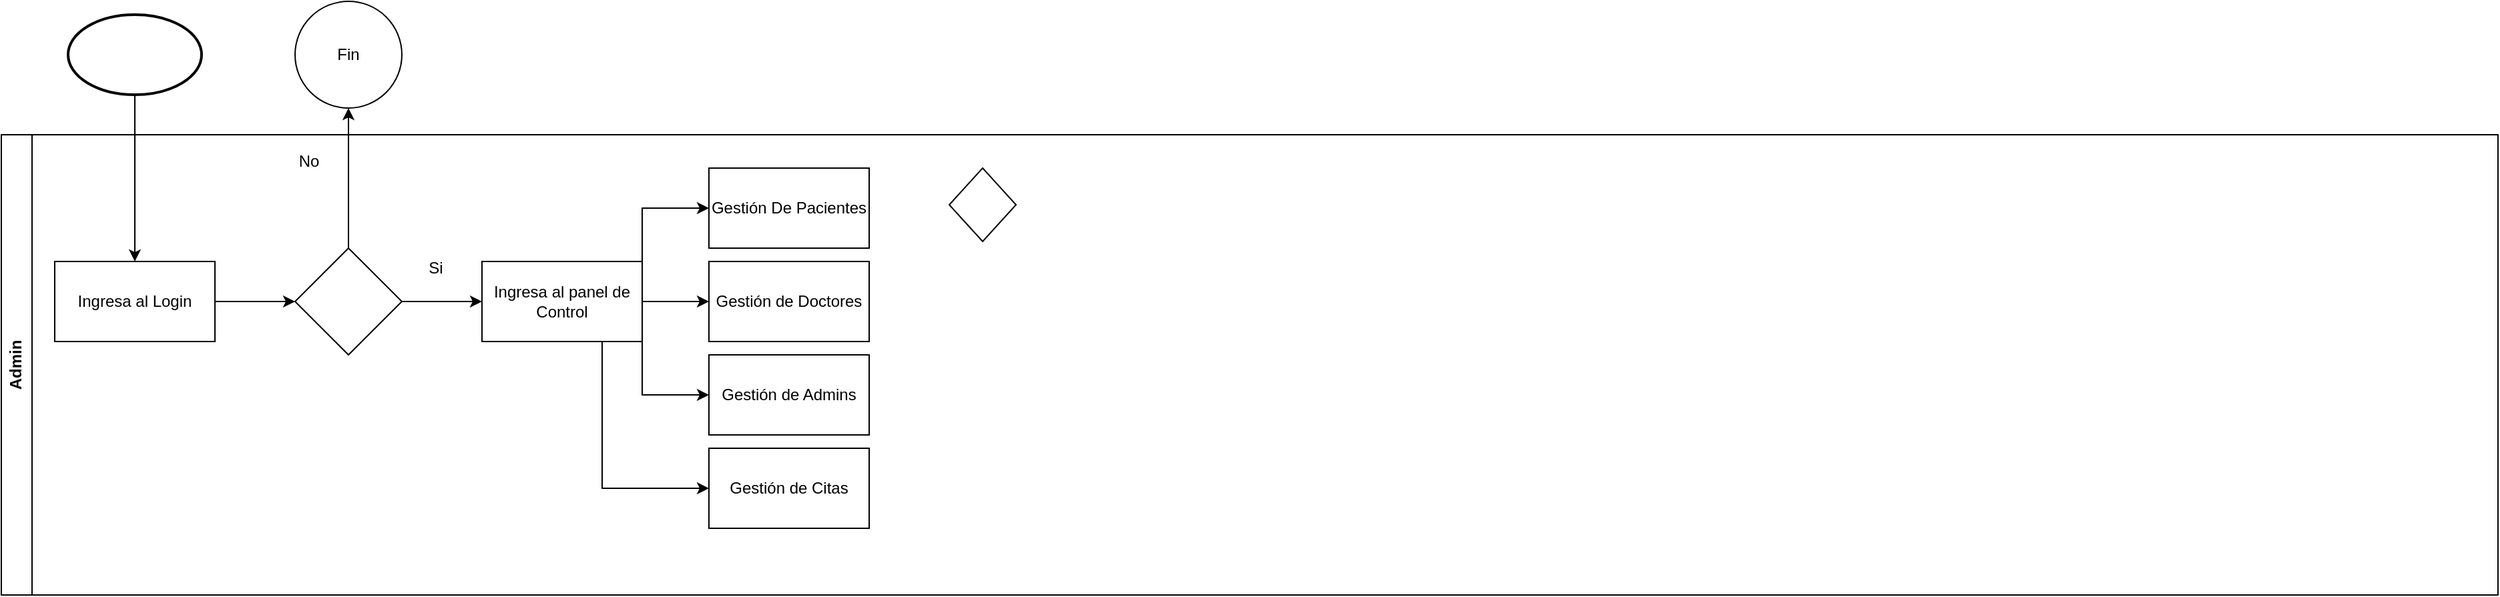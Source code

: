 <mxfile version="24.8.8">
  <diagram id="C5RBs43oDa-KdzZeNtuy" name="Page-1">
    <mxGraphModel dx="1311" dy="685" grid="1" gridSize="10" guides="1" tooltips="1" connect="1" arrows="1" fold="1" page="1" pageScale="1" pageWidth="1600" pageHeight="900" math="0" shadow="0">
      <root>
        <mxCell id="WIyWlLk6GJQsqaUBKTNV-0" />
        <mxCell id="WIyWlLk6GJQsqaUBKTNV-1" parent="WIyWlLk6GJQsqaUBKTNV-0" />
        <mxCell id="ccXL9rLVVRJ975ft9sJH-2" style="edgeStyle=orthogonalEdgeStyle;rounded=0;orthogonalLoop=1;jettySize=auto;html=1;exitX=0.5;exitY=1;exitDx=0;exitDy=0;exitPerimeter=0;" edge="1" parent="WIyWlLk6GJQsqaUBKTNV-1" source="ccXL9rLVVRJ975ft9sJH-16" target="ccXL9rLVVRJ975ft9sJH-0">
          <mxGeometry relative="1" as="geometry">
            <mxPoint x="150" y="130" as="sourcePoint" />
          </mxGeometry>
        </mxCell>
        <mxCell id="ccXL9rLVVRJ975ft9sJH-7" style="edgeStyle=orthogonalEdgeStyle;rounded=0;orthogonalLoop=1;jettySize=auto;html=1;exitX=0.5;exitY=0;exitDx=0;exitDy=0;entryX=0.5;entryY=1;entryDx=0;entryDy=0;" edge="1" parent="WIyWlLk6GJQsqaUBKTNV-1" source="ccXL9rLVVRJ975ft9sJH-1" target="ccXL9rLVVRJ975ft9sJH-6">
          <mxGeometry relative="1" as="geometry" />
        </mxCell>
        <mxCell id="ccXL9rLVVRJ975ft9sJH-6" value="Fin" style="ellipse;whiteSpace=wrap;html=1;aspect=fixed;" vertex="1" parent="WIyWlLk6GJQsqaUBKTNV-1">
          <mxGeometry x="270" y="40" width="80" height="80" as="geometry" />
        </mxCell>
        <mxCell id="ccXL9rLVVRJ975ft9sJH-14" value="Admin" style="swimlane;horizontal=0;whiteSpace=wrap;html=1;" vertex="1" parent="WIyWlLk6GJQsqaUBKTNV-1">
          <mxGeometry x="50" y="140" width="1870" height="345" as="geometry" />
        </mxCell>
        <mxCell id="ccXL9rLVVRJ975ft9sJH-0" value="Ingresa al Login" style="rounded=0;whiteSpace=wrap;html=1;" vertex="1" parent="ccXL9rLVVRJ975ft9sJH-14">
          <mxGeometry x="40" y="95" width="120" height="60" as="geometry" />
        </mxCell>
        <mxCell id="ccXL9rLVVRJ975ft9sJH-9" style="edgeStyle=orthogonalEdgeStyle;rounded=0;orthogonalLoop=1;jettySize=auto;html=1;exitX=1;exitY=0.5;exitDx=0;exitDy=0;entryX=0;entryY=0.5;entryDx=0;entryDy=0;" edge="1" parent="ccXL9rLVVRJ975ft9sJH-14" source="ccXL9rLVVRJ975ft9sJH-1" target="ccXL9rLVVRJ975ft9sJH-8">
          <mxGeometry relative="1" as="geometry" />
        </mxCell>
        <mxCell id="ccXL9rLVVRJ975ft9sJH-1" value="" style="rhombus;whiteSpace=wrap;html=1;" vertex="1" parent="ccXL9rLVVRJ975ft9sJH-14">
          <mxGeometry x="220" y="85" width="80" height="80" as="geometry" />
        </mxCell>
        <mxCell id="ccXL9rLVVRJ975ft9sJH-3" value="No" style="text;html=1;align=center;verticalAlign=middle;resizable=0;points=[];autosize=1;strokeColor=none;fillColor=none;" vertex="1" parent="ccXL9rLVVRJ975ft9sJH-14">
          <mxGeometry x="210" y="5" width="40" height="30" as="geometry" />
        </mxCell>
        <mxCell id="ccXL9rLVVRJ975ft9sJH-5" style="edgeStyle=orthogonalEdgeStyle;rounded=0;orthogonalLoop=1;jettySize=auto;html=1;entryX=0;entryY=0.5;entryDx=0;entryDy=0;" edge="1" parent="ccXL9rLVVRJ975ft9sJH-14" source="ccXL9rLVVRJ975ft9sJH-0" target="ccXL9rLVVRJ975ft9sJH-1">
          <mxGeometry relative="1" as="geometry" />
        </mxCell>
        <mxCell id="ccXL9rLVVRJ975ft9sJH-19" style="edgeStyle=orthogonalEdgeStyle;rounded=0;orthogonalLoop=1;jettySize=auto;html=1;exitX=1;exitY=0.5;exitDx=0;exitDy=0;entryX=0;entryY=0.5;entryDx=0;entryDy=0;" edge="1" parent="ccXL9rLVVRJ975ft9sJH-14" source="ccXL9rLVVRJ975ft9sJH-8" target="ccXL9rLVVRJ975ft9sJH-18">
          <mxGeometry relative="1" as="geometry" />
        </mxCell>
        <mxCell id="ccXL9rLVVRJ975ft9sJH-23" style="edgeStyle=orthogonalEdgeStyle;rounded=0;orthogonalLoop=1;jettySize=auto;html=1;exitX=1;exitY=1;exitDx=0;exitDy=0;entryX=0;entryY=0.5;entryDx=0;entryDy=0;" edge="1" parent="ccXL9rLVVRJ975ft9sJH-14" source="ccXL9rLVVRJ975ft9sJH-8" target="ccXL9rLVVRJ975ft9sJH-21">
          <mxGeometry relative="1" as="geometry" />
        </mxCell>
        <mxCell id="ccXL9rLVVRJ975ft9sJH-24" style="edgeStyle=orthogonalEdgeStyle;rounded=0;orthogonalLoop=1;jettySize=auto;html=1;exitX=0.75;exitY=1;exitDx=0;exitDy=0;entryX=0;entryY=0.5;entryDx=0;entryDy=0;" edge="1" parent="ccXL9rLVVRJ975ft9sJH-14" source="ccXL9rLVVRJ975ft9sJH-8" target="ccXL9rLVVRJ975ft9sJH-22">
          <mxGeometry relative="1" as="geometry" />
        </mxCell>
        <mxCell id="ccXL9rLVVRJ975ft9sJH-25" style="edgeStyle=orthogonalEdgeStyle;rounded=0;orthogonalLoop=1;jettySize=auto;html=1;exitX=1;exitY=0;exitDx=0;exitDy=0;entryX=0;entryY=0.5;entryDx=0;entryDy=0;" edge="1" parent="ccXL9rLVVRJ975ft9sJH-14" source="ccXL9rLVVRJ975ft9sJH-8" target="ccXL9rLVVRJ975ft9sJH-20">
          <mxGeometry relative="1" as="geometry" />
        </mxCell>
        <mxCell id="ccXL9rLVVRJ975ft9sJH-8" value="Ingresa al panel de Control" style="rounded=0;whiteSpace=wrap;html=1;" vertex="1" parent="ccXL9rLVVRJ975ft9sJH-14">
          <mxGeometry x="360" y="95" width="120" height="60" as="geometry" />
        </mxCell>
        <mxCell id="ccXL9rLVVRJ975ft9sJH-4" value="Si" style="text;html=1;align=center;verticalAlign=middle;resizable=0;points=[];autosize=1;strokeColor=none;fillColor=none;" vertex="1" parent="ccXL9rLVVRJ975ft9sJH-14">
          <mxGeometry x="310" y="85" width="30" height="30" as="geometry" />
        </mxCell>
        <mxCell id="ccXL9rLVVRJ975ft9sJH-18" value="Gestión de Doctores" style="rounded=0;whiteSpace=wrap;html=1;" vertex="1" parent="ccXL9rLVVRJ975ft9sJH-14">
          <mxGeometry x="530" y="95" width="120" height="60" as="geometry" />
        </mxCell>
        <mxCell id="ccXL9rLVVRJ975ft9sJH-20" value="Gestión De Pacientes" style="rounded=0;whiteSpace=wrap;html=1;" vertex="1" parent="ccXL9rLVVRJ975ft9sJH-14">
          <mxGeometry x="530" y="25" width="120" height="60" as="geometry" />
        </mxCell>
        <mxCell id="ccXL9rLVVRJ975ft9sJH-21" value="Gestión de Admins" style="rounded=0;whiteSpace=wrap;html=1;" vertex="1" parent="ccXL9rLVVRJ975ft9sJH-14">
          <mxGeometry x="530" y="165" width="120" height="60" as="geometry" />
        </mxCell>
        <mxCell id="ccXL9rLVVRJ975ft9sJH-22" value="Gestión de Citas" style="rounded=0;whiteSpace=wrap;html=1;" vertex="1" parent="ccXL9rLVVRJ975ft9sJH-14">
          <mxGeometry x="530" y="235" width="120" height="60" as="geometry" />
        </mxCell>
        <mxCell id="ccXL9rLVVRJ975ft9sJH-26" value="" style="rhombus;whiteSpace=wrap;html=1;" vertex="1" parent="ccXL9rLVVRJ975ft9sJH-14">
          <mxGeometry x="710" y="25" width="50" height="55" as="geometry" />
        </mxCell>
        <mxCell id="ccXL9rLVVRJ975ft9sJH-16" value="" style="strokeWidth=2;html=1;shape=mxgraph.flowchart.start_1;whiteSpace=wrap;" vertex="1" parent="WIyWlLk6GJQsqaUBKTNV-1">
          <mxGeometry x="100" y="50" width="100" height="60" as="geometry" />
        </mxCell>
      </root>
    </mxGraphModel>
  </diagram>
</mxfile>
